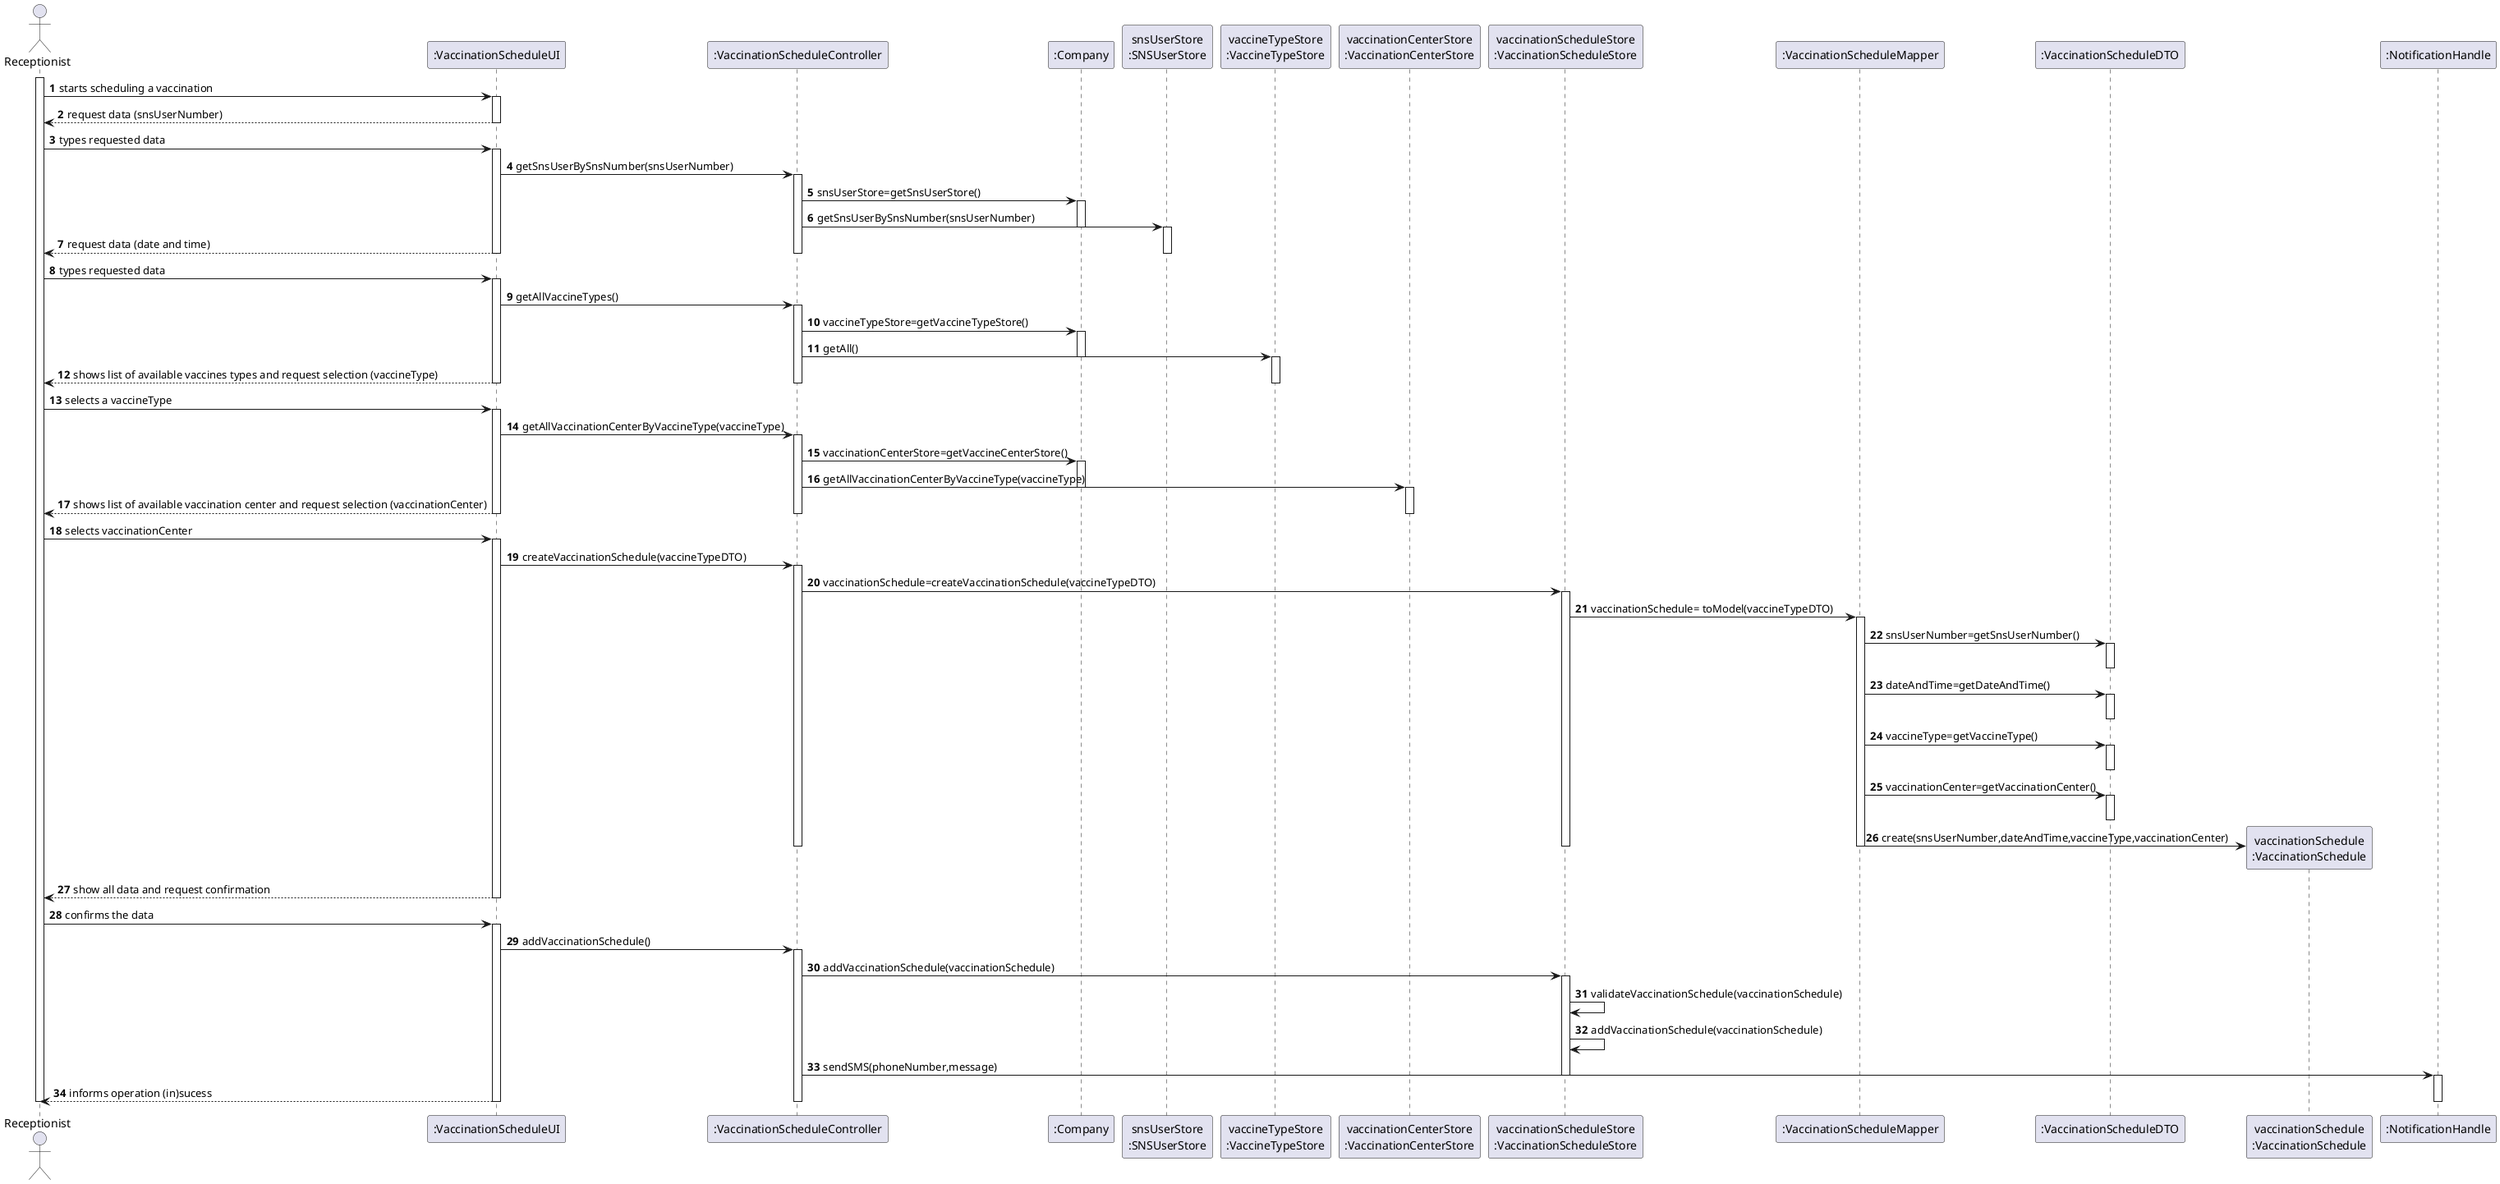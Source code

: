 @startuml
autonumber
'hide footbox
actor "Receptionist" as Receptionist

participant ":VaccinationScheduleUI" as VaccinationScheduleUI
participant ":VaccinationScheduleController" as VaccinationScheduleController
participant ":Company" as Company
participant "snsUserStore\n:SNSUserStore" as SNSUserStore
participant "vaccineTypeStore\n:VaccineTypeStore" as VaccineTypeStore
participant "vaccinationCenterStore\n:VaccinationCenterStore" as VaccinationCenterStore
participant "vaccinationScheduleStore\n:VaccinationScheduleStore" as VaccinationScheduleStore
'participant ":VaccineStore" as VaccineStore
participant ":VaccinationScheduleMapper" as VaccinationScheduleMapper
participant ":VaccinationScheduleDTO" as VaccinationScheduleDTO
participant "vaccinationSchedule\n:VaccinationSchedule" as VaccinationSchedule
'participant "schVaccDto:ScheduleVaccinationDTO" as ScheduleVaccinationDTO
'participant "schVacc:ScheduleVaccination" as ScheduleVaccination
participant ":NotificationHandle" as NotificationHandler

activate Receptionist

Receptionist -> VaccinationScheduleUI : starts scheduling a vaccination
activate VaccinationScheduleUI

'request ---------------------------------------------------------------------------------------------------------------
'-----------------------------------------------------------------------------------------------------------------------
VaccinationScheduleUI --> Receptionist : request data (snsUserNumber)
deactivate VaccinationScheduleUI

'types
Receptionist -> VaccinationScheduleUI : types requested data
activate VaccinationScheduleUI

VaccinationScheduleUI -> VaccinationScheduleController : getSnsUserBySnsNumber(snsUserNumber)
activate VaccinationScheduleController

'company
VaccinationScheduleController -> Company : snsUserStore=getSnsUserStore()
activate Company

'controller
VaccinationScheduleController -> SNSUserStore : getSnsUserBySnsNumber(snsUserNumber)
deactivate Company
activate SNSUserStore

'request ---------------------------------------------------------------------------------------------------------------
'-----------------------------------------------------------------------------------------------------------------------
VaccinationScheduleUI --> Receptionist : request data (date and time)
deactivate SNSUserStore
deactivate VaccinationScheduleController
deactivate VaccinationScheduleUI

'types
Receptionist -> VaccinationScheduleUI : types requested data
activate VaccinationScheduleUI

'controller
VaccinationScheduleUI -> VaccinationScheduleController : getAllVaccineTypes()
activate VaccinationScheduleController

'company
VaccinationScheduleController -> Company : vaccineTypeStore=getVaccineTypeStore()
activate Company

VaccinationScheduleController -> VaccineTypeStore : getAll()
deactivate Company
activate VaccineTypeStore

'request ---------------------------------------------------------------------------------------------------------------
'-----------------------------------------------------------------------------------------------------------------------
VaccinationScheduleUI --> Receptionist : shows list of available vaccines types and request selection (vaccineType)
deactivate VaccineTypeStore
deactivate VaccinationScheduleUI
deactivate VaccinationScheduleController

'types
Receptionist -> VaccinationScheduleUI : selects a vaccineType
activate VaccinationScheduleUI

'controller
VaccinationScheduleUI -> VaccinationScheduleController : getAllVaccinationCenterByVaccineType(vaccineType)
activate VaccinationScheduleController

'company
VaccinationScheduleController -> Company : vaccinationCenterStore=getVaccineCenterStore()
activate Company

VaccinationScheduleController -> VaccinationCenterStore : getAllVaccinationCenterByVaccineType(vaccineType)
deactivate Company
activate VaccinationCenterStore

'request ---------------------------------------------------------------------------------------------------------------
'-----------------------------------------------------------------------------------------------------------------------
VaccinationScheduleUI --> Receptionist : shows list of available vaccination center and request selection (vaccinationCenter)
deactivate VaccineTypeStore
deactivate VaccinationScheduleUI
deactivate VaccinationCenterStore
deactivate VaccinationScheduleController

'types
Receptionist -> VaccinationScheduleUI : selects vaccinationCenter
activate VaccinationScheduleUI

'controller
VaccinationScheduleUI -> VaccinationScheduleController : createVaccinationSchedule(vaccineTypeDTO)
activate VaccinationScheduleController

VaccinationScheduleController -> VaccinationScheduleStore : vaccinationSchedule=createVaccinationSchedule(vaccineTypeDTO)
activate VaccinationScheduleStore

'mapper
VaccinationScheduleStore -> VaccinationScheduleMapper : vaccinationSchedule= toModel(vaccineTypeDTO)
activate VaccinationScheduleMapper

'dto--------------------------------------------------------------------------------------------------------------------
VaccinationScheduleMapper -> VaccinationScheduleDTO : snsUserNumber=getSnsUserNumber()
activate VaccinationScheduleDTO
deactivate VaccinationScheduleDTO


VaccinationScheduleMapper -> VaccinationScheduleDTO : dateAndTime=getDateAndTime()
activate VaccinationScheduleDTO
deactivate VaccinationScheduleDTO

VaccinationScheduleMapper -> VaccinationScheduleDTO : vaccineType=getVaccineType()
activate VaccinationScheduleDTO
deactivate VaccinationScheduleDTO

VaccinationScheduleMapper -> VaccinationScheduleDTO : vaccinationCenter=getVaccinationCenter()
activate VaccinationScheduleDTO
deactivate VaccinationScheduleDTO

VaccinationScheduleMapper -> VaccinationSchedule** : create(snsUserNumber,dateAndTime,vaccineType,vaccinationCenter)
deactivate VaccinationScheduleMapper
deactivate VaccinationScheduleStore
deactivate VaccinationScheduleController

'request ---------------------------------------------------------------------------------------------------------------
'-----------------------------------------------------------------------------------------------------------------------
VaccinationScheduleUI --> Receptionist : show all data and request confirmation
deactivate VaccineTypeStore
deactivate VaccinationScheduleUI
deactivate VaccinationCenterStore

'types
Receptionist -> VaccinationScheduleUI : confirms the data
activate VaccinationScheduleUI

'controller
VaccinationScheduleUI -> VaccinationScheduleController : addVaccinationSchedule()
activate VaccinationScheduleController

VaccinationScheduleController -> VaccinationScheduleStore : addVaccinationSchedule(vaccinationSchedule)
activate VaccinationScheduleStore

VaccinationScheduleStore -> VaccinationScheduleStore : validateVaccinationSchedule(vaccinationSchedule)
VaccinationScheduleStore -> VaccinationScheduleStore : addVaccinationSchedule(vaccinationSchedule)

VaccinationScheduleController -> NotificationHandler : sendSMS(phoneNumber,message)
deactivate VaccinationScheduleStore
activate NotificationHandler

VaccinationScheduleUI --> Receptionist : informs operation (in)sucess
deactivate VaccinationScheduleController
deactivate VaccinationScheduleUI
deactivate Receptionist
deactivate NotificationHandler

@enduml
